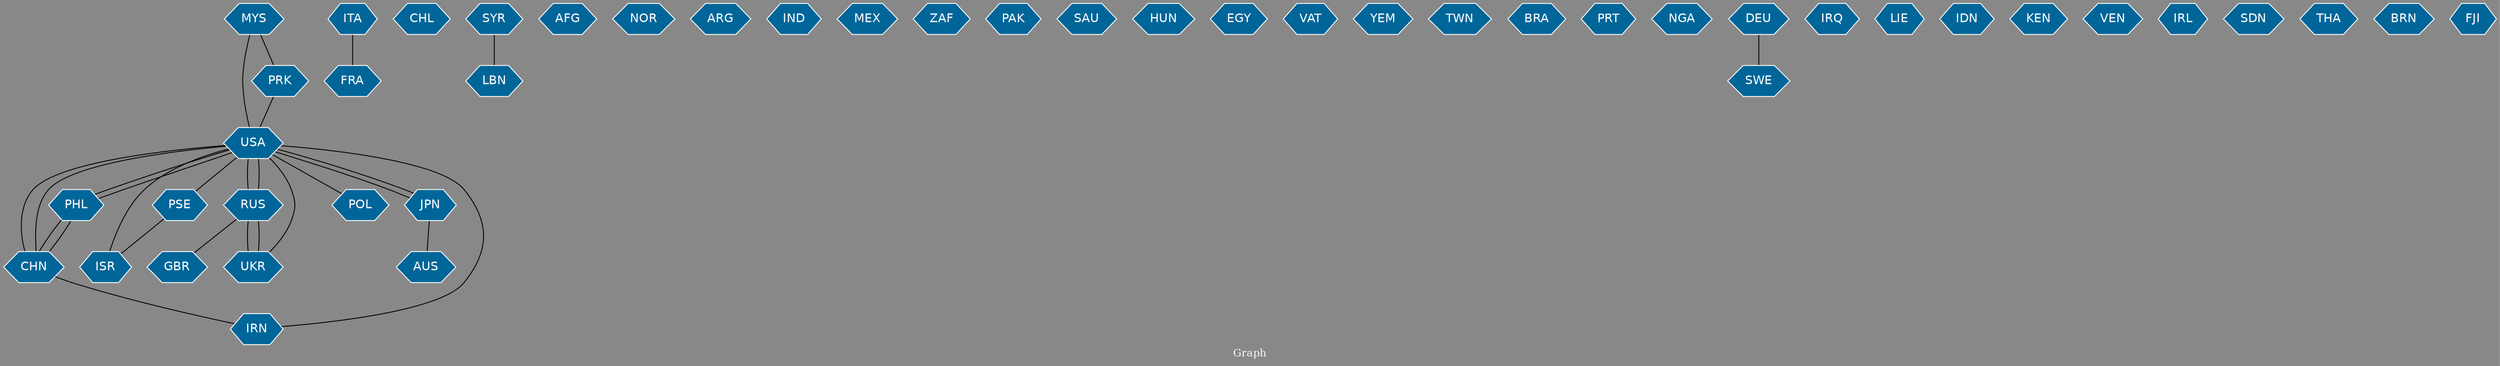 // Countries together in item graph
graph {
	graph [bgcolor="#888888" fontcolor=white fontsize=12 label="Graph" outputorder=edgesfirst overlap=prism]
	node [color=white fillcolor="#006699" fontcolor=white fontname=Helvetica shape=hexagon style=filled]
	edge [arrowhead=open color=black fontcolor=white fontname=Courier fontsize=12]
		USA [label=USA]
		PHL [label=PHL]
		CHN [label=CHN]
		RUS [label=RUS]
		FRA [label=FRA]
		CHL [label=CHL]
		UKR [label=UKR]
		SYR [label=SYR]
		PSE [label=PSE]
		MYS [label=MYS]
		AFG [label=AFG]
		NOR [label=NOR]
		ARG [label=ARG]
		IND [label=IND]
		MEX [label=MEX]
		GBR [label=GBR]
		ZAF [label=ZAF]
		PAK [label=PAK]
		SAU [label=SAU]
		IRN [label=IRN]
		AUS [label=AUS]
		JPN [label=JPN]
		HUN [label=HUN]
		ISR [label=ISR]
		EGY [label=EGY]
		VAT [label=VAT]
		ITA [label=ITA]
		YEM [label=YEM]
		TWN [label=TWN]
		BRA [label=BRA]
		PRK [label=PRK]
		PRT [label=PRT]
		NGA [label=NGA]
		POL [label=POL]
		DEU [label=DEU]
		SWE [label=SWE]
		LBN [label=LBN]
		IRQ [label=IRQ]
		LIE [label=LIE]
		IDN [label=IDN]
		KEN [label=KEN]
		VEN [label=VEN]
		IRL [label=IRL]
		SDN [label=SDN]
		THA [label=THA]
		BRN [label=BRN]
		FJI [label=FJI]
			USA -- ISR [weight=1]
			ITA -- FRA [weight=1]
			UKR -- RUS [weight=8]
			PHL -- USA [weight=1]
			PSE -- ISR [weight=2]
			CHN -- USA [weight=1]
			USA -- JPN [weight=1]
			CHN -- IRN [weight=1]
			DEU -- SWE [weight=1]
			USA -- POL [weight=1]
			MYS -- USA [weight=1]
			JPN -- USA [weight=1]
			USA -- PHL [weight=2]
			CHN -- PHL [weight=1]
			RUS -- USA [weight=3]
			SYR -- LBN [weight=1]
			UKR -- USA [weight=7]
			RUS -- UKR [weight=7]
			USA -- RUS [weight=4]
			RUS -- GBR [weight=1]
			IRN -- USA [weight=1]
			USA -- PSE [weight=1]
			USA -- CHN [weight=1]
			PHL -- CHN [weight=1]
			JPN -- AUS [weight=1]
			PRK -- USA [weight=1]
			MYS -- PRK [weight=1]
}